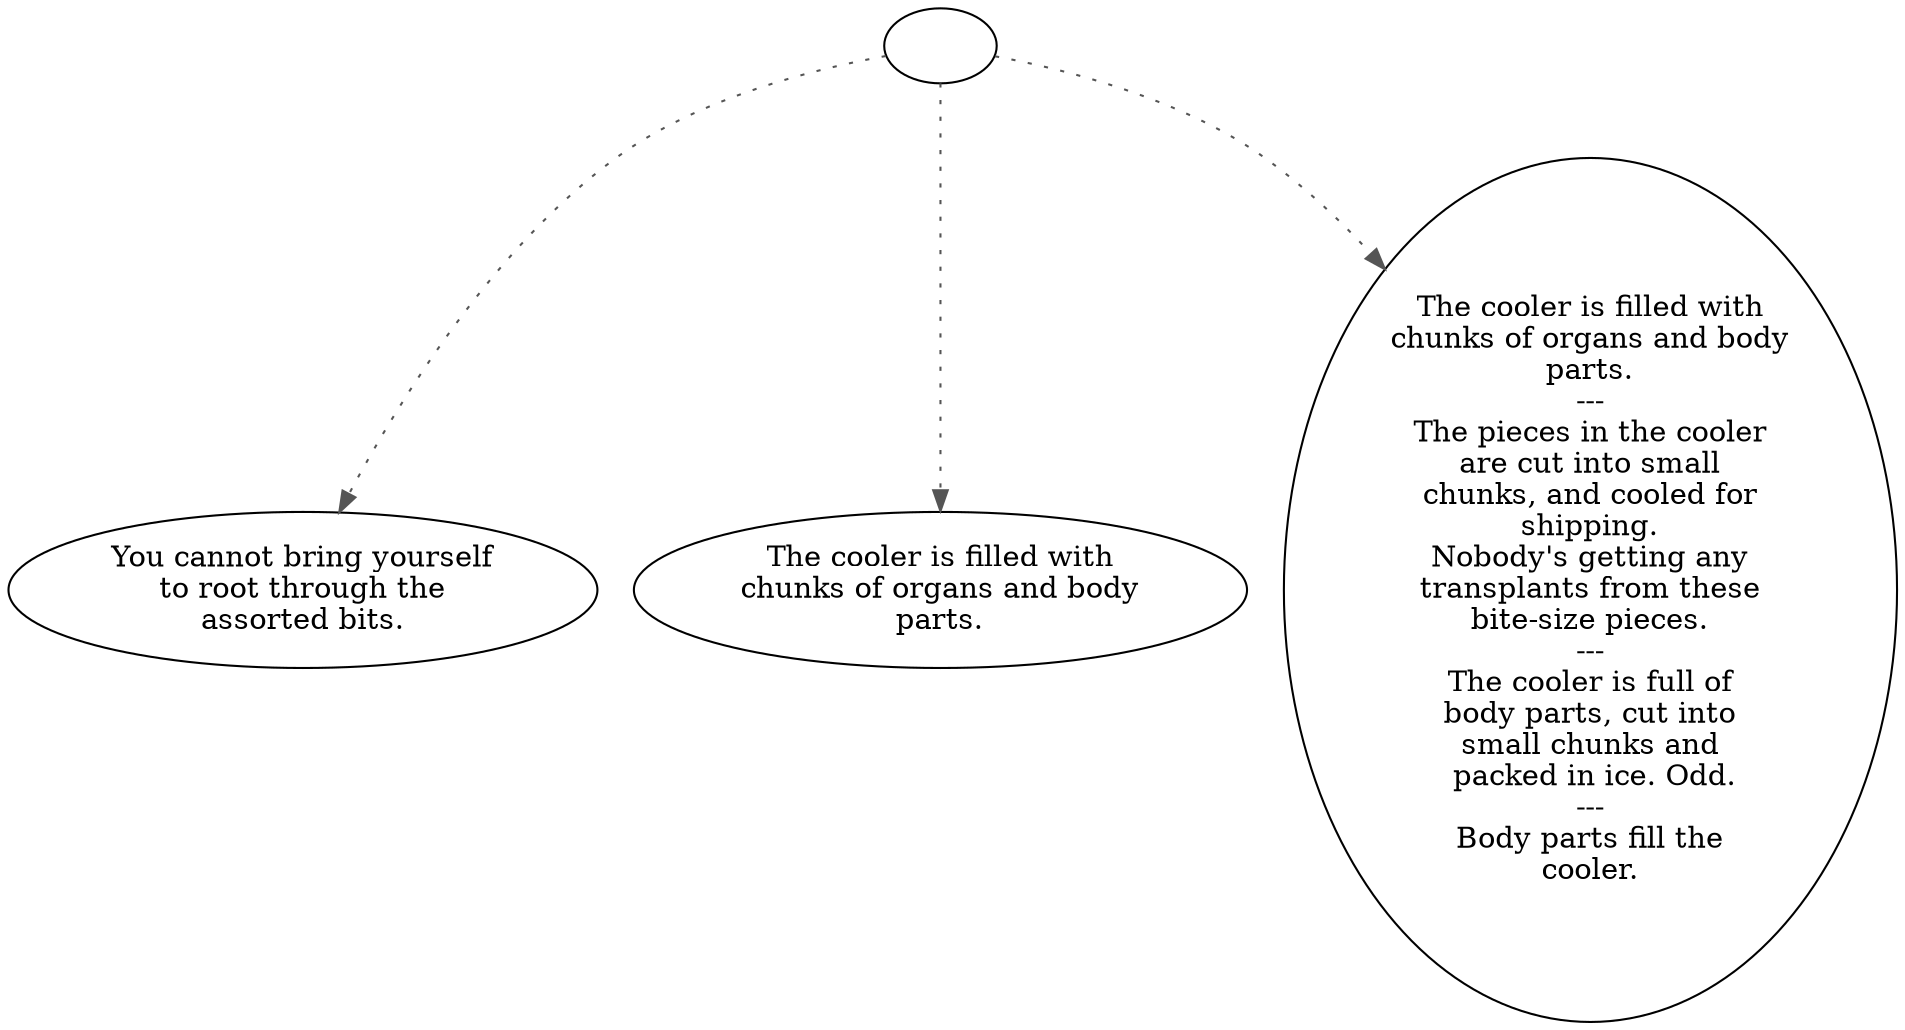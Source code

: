 digraph MORBCOOL {
  "start" [style=filled       fillcolor="#FFFFFF"       color="#000000"]
  "start" -> "pickup_p_proc" [style=dotted color="#555555"]
  "start" -> "use_p_proc" [style=dotted color="#555555"]
  "start" -> "use_skill_on_p_proc" [style=dotted color="#555555"]
  "start" [label=""]
  "pickup_p_proc" [style=filled       fillcolor="#FFFFFF"       color="#000000"]
  "pickup_p_proc" [label="You cannot bring yourself\nto root through the\nassorted bits."]
  "use_p_proc" [style=filled       fillcolor="#FFFFFF"       color="#000000"]
  "use_p_proc" [label="The cooler is filled with\nchunks of organs and body\nparts."]
  "use_skill_on_p_proc" [style=filled       fillcolor="#FFFFFF"       color="#000000"]
  "use_skill_on_p_proc" [label="The cooler is filled with\nchunks of organs and body\nparts.\n---\nThe pieces in the cooler\nare cut into small\nchunks, and cooled for\nshipping.\nNobody's getting any\ntransplants from these\nbite-size pieces.\n---\nThe cooler is full of\nbody parts, cut into\nsmall chunks and\n packed in ice. Odd.\n---\nBody parts fill the\ncooler."]
}